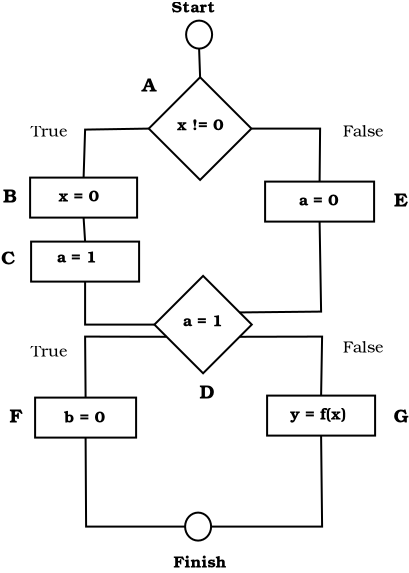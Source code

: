 <?xml version="1.0" encoding="UTF-8"?>
<dia:diagram xmlns:dia="http://www.lysator.liu.se/~alla/dia/"><dia:layer name="Background" visible="true"><dia:object type="Flowchart - Diamond" version="0" id="O0"><dia:attribute name="obj_pos"><dia:point val="14.733,5.033"/></dia:attribute><dia:attribute name="obj_bb"><dia:rectangle val="14.683,4.983;19.917,10.217"/></dia:attribute><dia:attribute name="elem_corner"><dia:point val="14.733,5.033"/></dia:attribute><dia:attribute name="elem_width"><dia:real val="5.133"/></dia:attribute><dia:attribute name="elem_height"><dia:real val="5.133"/></dia:attribute><dia:attribute name="show_background"><dia:boolean val="true"/></dia:attribute><dia:attribute name="padding"><dia:real val="0.354"/></dia:attribute><dia:attribute name="text"><dia:composite type="text"><dia:attribute name="string"><dia:string>#x != 0#</dia:string></dia:attribute><dia:attribute name="font"><dia:font name="Bookman-Demi"/></dia:attribute><dia:attribute name="height"><dia:real val="1"/></dia:attribute><dia:attribute name="pos"><dia:point val="17.3,7.9"/></dia:attribute><dia:attribute name="color"><dia:color val="#000000"/></dia:attribute><dia:attribute name="alignment"><dia:enum val="1"/></dia:attribute></dia:composite></dia:attribute></dia:object><dia:object type="Flowchart - Diamond" version="0" id="O1"><dia:attribute name="obj_pos"><dia:point val="15.015,14.965"/></dia:attribute><dia:attribute name="obj_bb"><dia:rectangle val="14.965,14.915;19.935,19.885"/></dia:attribute><dia:attribute name="elem_corner"><dia:point val="15.015,14.965"/></dia:attribute><dia:attribute name="elem_width"><dia:real val="4.869"/></dia:attribute><dia:attribute name="elem_height"><dia:real val="4.869"/></dia:attribute><dia:attribute name="show_background"><dia:boolean val="true"/></dia:attribute><dia:attribute name="padding"><dia:real val="0.354"/></dia:attribute><dia:attribute name="text"><dia:composite type="text"><dia:attribute name="string"><dia:string>#a = 1#</dia:string></dia:attribute><dia:attribute name="font"><dia:font name="Bookman-Demi"/></dia:attribute><dia:attribute name="height"><dia:real val="1"/></dia:attribute><dia:attribute name="pos"><dia:point val="17.45,17.7"/></dia:attribute><dia:attribute name="color"><dia:color val="#000000"/></dia:attribute><dia:attribute name="alignment"><dia:enum val="1"/></dia:attribute></dia:composite></dia:attribute></dia:object><dia:object type="Standard - Box" version="0" id="O2"><dia:attribute name="obj_pos"><dia:point val="8.8,10.05"/></dia:attribute><dia:attribute name="obj_bb"><dia:rectangle val="8.75,10;14.2,12.1"/></dia:attribute><dia:attribute name="elem_corner"><dia:point val="8.8,10.05"/></dia:attribute><dia:attribute name="elem_width"><dia:real val="5.35"/></dia:attribute><dia:attribute name="elem_height"><dia:real val="2"/></dia:attribute><dia:attribute name="show_background"><dia:boolean val="true"/></dia:attribute></dia:object><dia:object type="Standard - Text" version="0" id="O3"><dia:attribute name="obj_pos"><dia:point val="11.25,11.25"/></dia:attribute><dia:attribute name="obj_bb"><dia:rectangle val="10.15,10.45;12.35,11.45"/></dia:attribute><dia:attribute name="text"><dia:composite type="text"><dia:attribute name="string"><dia:string>#x = 0#</dia:string></dia:attribute><dia:attribute name="font"><dia:font name="Bookman-Demi"/></dia:attribute><dia:attribute name="height"><dia:real val="1"/></dia:attribute><dia:attribute name="pos"><dia:point val="11.25,11.25"/></dia:attribute><dia:attribute name="color"><dia:color val="#000000"/></dia:attribute><dia:attribute name="alignment"><dia:enum val="1"/></dia:attribute></dia:composite></dia:attribute></dia:object><dia:object type="Standard - Box" version="0" id="O4"><dia:attribute name="obj_pos"><dia:point val="8.85,13.25"/></dia:attribute><dia:attribute name="obj_bb"><dia:rectangle val="8.8,13.2;14.3,15.3"/></dia:attribute><dia:attribute name="elem_corner"><dia:point val="8.85,13.25"/></dia:attribute><dia:attribute name="elem_width"><dia:real val="5.4"/></dia:attribute><dia:attribute name="elem_height"><dia:real val="2"/></dia:attribute><dia:attribute name="show_background"><dia:boolean val="true"/></dia:attribute></dia:object><dia:object type="Standard - Text" version="0" id="O5"><dia:attribute name="obj_pos"><dia:point val="11.15,14.3"/></dia:attribute><dia:attribute name="obj_bb"><dia:rectangle val="10.023,13.45;12.328,14.6"/></dia:attribute><dia:attribute name="text"><dia:composite type="text"><dia:attribute name="string"><dia:string>#a = 1#</dia:string></dia:attribute><dia:attribute name="font"><dia:font name="Bookman-Demi"/></dia:attribute><dia:attribute name="height"><dia:real val="1"/></dia:attribute><dia:attribute name="pos"><dia:point val="11.15,14.3"/></dia:attribute><dia:attribute name="color"><dia:color val="#000000"/></dia:attribute><dia:attribute name="alignment"><dia:enum val="1"/></dia:attribute></dia:composite></dia:attribute></dia:object><dia:object type="Standard - Box" version="0" id="O6"><dia:attribute name="obj_pos"><dia:point val="20.55,10.25"/></dia:attribute><dia:attribute name="obj_bb"><dia:rectangle val="20.5,10.2;26.05,12.3"/></dia:attribute><dia:attribute name="elem_corner"><dia:point val="20.55,10.25"/></dia:attribute><dia:attribute name="elem_width"><dia:real val="5.45"/></dia:attribute><dia:attribute name="elem_height"><dia:real val="2"/></dia:attribute><dia:attribute name="show_background"><dia:boolean val="true"/></dia:attribute></dia:object><dia:object type="Standard - Text" version="0" id="O7"><dia:attribute name="obj_pos"><dia:point val="23.25,11.45"/></dia:attribute><dia:attribute name="obj_bb"><dia:rectangle val="22.122,10.6;24.427,11.75"/></dia:attribute><dia:attribute name="text"><dia:composite type="text"><dia:attribute name="string"><dia:string>#a = 0#</dia:string></dia:attribute><dia:attribute name="font"><dia:font name="Bookman-Demi"/></dia:attribute><dia:attribute name="height"><dia:real val="1"/></dia:attribute><dia:attribute name="pos"><dia:point val="23.25,11.45"/></dia:attribute><dia:attribute name="color"><dia:color val="#000000"/></dia:attribute><dia:attribute name="alignment"><dia:enum val="1"/></dia:attribute></dia:composite></dia:attribute></dia:object><dia:object type="Standard - Text" version="0" id="O8"><dia:attribute name="obj_pos"><dia:point val="5.75,22.6"/></dia:attribute><dia:attribute name="obj_bb"><dia:rectangle val="5.7,21.75;5.75,22.9"/></dia:attribute><dia:attribute name="text"><dia:composite type="text"><dia:attribute name="string"><dia:string>##</dia:string></dia:attribute><dia:attribute name="font"><dia:font name="Bookman-Demi"/></dia:attribute><dia:attribute name="height"><dia:real val="1"/></dia:attribute><dia:attribute name="pos"><dia:point val="5.75,22.6"/></dia:attribute><dia:attribute name="color"><dia:color val="#000000"/></dia:attribute><dia:attribute name="alignment"><dia:enum val="1"/></dia:attribute></dia:composite></dia:attribute></dia:object><dia:object type="Standard - Box" version="0" id="O9"><dia:attribute name="obj_pos"><dia:point val="9.05,21.05"/></dia:attribute><dia:attribute name="obj_bb"><dia:rectangle val="9,21;14.15,23.1"/></dia:attribute><dia:attribute name="elem_corner"><dia:point val="9.05,21.05"/></dia:attribute><dia:attribute name="elem_width"><dia:real val="5.05"/></dia:attribute><dia:attribute name="elem_height"><dia:real val="2"/></dia:attribute><dia:attribute name="show_background"><dia:boolean val="true"/></dia:attribute></dia:object><dia:object type="Standard - Box" version="0" id="O10"><dia:attribute name="obj_pos"><dia:point val="20.65,20.95"/></dia:attribute><dia:attribute name="obj_bb"><dia:rectangle val="20.6,20.9;26.1,23"/></dia:attribute><dia:attribute name="elem_corner"><dia:point val="20.65,20.95"/></dia:attribute><dia:attribute name="elem_width"><dia:real val="5.4"/></dia:attribute><dia:attribute name="elem_height"><dia:real val="2"/></dia:attribute><dia:attribute name="show_background"><dia:boolean val="true"/></dia:attribute></dia:object><dia:object type="Standard - Ellipse" version="0" id="O11"><dia:attribute name="obj_pos"><dia:point val="16.6,2.2"/></dia:attribute><dia:attribute name="obj_bb"><dia:rectangle val="16.55,2.15;17.95,3.65"/></dia:attribute><dia:attribute name="elem_corner"><dia:point val="16.6,2.2"/></dia:attribute><dia:attribute name="elem_width"><dia:real val="1.3"/></dia:attribute><dia:attribute name="elem_height"><dia:real val="1.4"/></dia:attribute></dia:object><dia:object type="Standard - Ellipse" version="0" id="O12"><dia:attribute name="obj_pos"><dia:point val="16.55,26.8"/></dia:attribute><dia:attribute name="obj_bb"><dia:rectangle val="16.5,26.75;17.9,28.25"/></dia:attribute><dia:attribute name="elem_corner"><dia:point val="16.55,26.8"/></dia:attribute><dia:attribute name="elem_width"><dia:real val="1.3"/></dia:attribute><dia:attribute name="elem_height"><dia:real val="1.4"/></dia:attribute></dia:object><dia:object type="Standard - Text" version="0" id="O13"><dia:attribute name="obj_pos"><dia:point val="11.55,22.3"/></dia:attribute><dia:attribute name="obj_bb"><dia:rectangle val="10.422,21.45;12.727,22.6"/></dia:attribute><dia:attribute name="text"><dia:composite type="text"><dia:attribute name="string"><dia:string>#b = 0#</dia:string></dia:attribute><dia:attribute name="font"><dia:font name="Bookman-Demi"/></dia:attribute><dia:attribute name="height"><dia:real val="1"/></dia:attribute><dia:attribute name="pos"><dia:point val="11.55,22.3"/></dia:attribute><dia:attribute name="color"><dia:color val="#000000"/></dia:attribute><dia:attribute name="alignment"><dia:enum val="1"/></dia:attribute></dia:composite></dia:attribute></dia:object><dia:object type="Standard - Text" version="0" id="O14"><dia:attribute name="obj_pos"><dia:point val="23.2,22.15"/></dia:attribute><dia:attribute name="obj_bb"><dia:rectangle val="21.649,21.3;24.801,22.45"/></dia:attribute><dia:attribute name="text"><dia:composite type="text"><dia:attribute name="string"><dia:string>#y = f(x)#</dia:string></dia:attribute><dia:attribute name="font"><dia:font name="Bookman-Demi"/></dia:attribute><dia:attribute name="height"><dia:real val="1"/></dia:attribute><dia:attribute name="pos"><dia:point val="23.2,22.15"/></dia:attribute><dia:attribute name="color"><dia:color val="#000000"/></dia:attribute><dia:attribute name="alignment"><dia:enum val="1"/></dia:attribute></dia:composite></dia:attribute></dia:object><dia:object type="Standard - PolyLine" version="0" id="O15"><dia:attribute name="obj_pos"><dia:point val="14.733,7.6"/></dia:attribute><dia:attribute name="obj_bb"><dia:rectangle val="11.424,7.549;14.784,10.101"/></dia:attribute><dia:attribute name="poly_points"><dia:point val="14.733,7.6"/><dia:point val="11.55,7.65"/><dia:point val="11.475,10.05"/></dia:attribute><dia:connections><dia:connection handle="0" to="O0" connection="12"/><dia:connection handle="2" to="O2" connection="1"/></dia:connections></dia:object><dia:object type="Standard - Line" version="0" id="O16"><dia:attribute name="obj_pos"><dia:point val="11.475,12.05"/></dia:attribute><dia:attribute name="obj_bb"><dia:rectangle val="11.422,11.997;11.603,13.303"/></dia:attribute><dia:attribute name="conn_endpoints"><dia:point val="11.475,12.05"/><dia:point val="11.55,13.25"/></dia:attribute><dia:attribute name="numcp"><dia:int val="1"/></dia:attribute><dia:connections><dia:connection handle="0" to="O2" connection="6"/><dia:connection handle="1" to="O4" connection="1"/></dia:connections></dia:object><dia:object type="Standard - PolyLine" version="0" id="O17"><dia:attribute name="obj_pos"><dia:point val="11.55,15.25"/></dia:attribute><dia:attribute name="obj_bb"><dia:rectangle val="11.5,15.2;15.065,17.45"/></dia:attribute><dia:attribute name="poly_points"><dia:point val="11.55,15.25"/><dia:point val="11.55,17.4"/><dia:point val="15.015,17.4"/></dia:attribute><dia:connections><dia:connection handle="0" to="O4" connection="6"/><dia:connection handle="2" to="O1" connection="12"/></dia:connections></dia:object><dia:object type="Standard - PolyLine" version="0" id="O18"><dia:attribute name="obj_pos"><dia:point val="19.867,7.6"/></dia:attribute><dia:attribute name="obj_bb"><dia:rectangle val="19.817,7.55;23.35,10.3"/></dia:attribute><dia:attribute name="poly_points"><dia:point val="19.867,7.6"/><dia:point val="23.3,7.6"/><dia:point val="23.275,10.25"/></dia:attribute><dia:connections><dia:connection handle="0" to="O0" connection="4"/><dia:connection handle="2" to="O6" connection="1"/></dia:connections></dia:object><dia:object type="Standard - PolyLine" version="0" id="O19"><dia:attribute name="obj_pos"><dia:point val="23.275,12.25"/></dia:attribute><dia:attribute name="obj_bb"><dia:rectangle val="19.226,12.199;23.4,16.842"/></dia:attribute><dia:attribute name="poly_points"><dia:point val="23.275,12.25"/><dia:point val="23.35,16.75"/><dia:point val="19.276,16.791"/></dia:attribute><dia:connections><dia:connection handle="0" to="O6" connection="6"/><dia:connection handle="2" to="O1" connection="3"/></dia:connections></dia:object><dia:object type="Standard - PolyLine" version="0" id="O20"><dia:attribute name="obj_pos"><dia:point val="15.624,18.009"/></dia:attribute><dia:attribute name="obj_bb"><dia:rectangle val="11.5,17.95;15.674,21.1"/></dia:attribute><dia:attribute name="poly_points"><dia:point val="15.624,18.009"/><dia:point val="11.55,18"/><dia:point val="11.575,21.05"/></dia:attribute><dia:connections><dia:connection handle="0" to="O1" connection="11"/><dia:connection handle="2" to="O9" connection="1"/></dia:connections></dia:object><dia:object type="Standard - PolyLine" version="0" id="O21"><dia:attribute name="obj_pos"><dia:point val="19.276,18.009"/></dia:attribute><dia:attribute name="obj_bb"><dia:rectangle val="19.226,17.95;23.45,21.001"/></dia:attribute><dia:attribute name="poly_points"><dia:point val="19.276,18.009"/><dia:point val="23.4,18"/><dia:point val="23.35,20.95"/></dia:attribute><dia:connections><dia:connection handle="0" to="O1" connection="5"/><dia:connection handle="2" to="O10" connection="1"/></dia:connections></dia:object><dia:object type="Standard - Line" version="0" id="O22"><dia:attribute name="obj_pos"><dia:point val="17.25,3.6"/></dia:attribute><dia:attribute name="obj_bb"><dia:rectangle val="17.198,3.548;17.352,5.085"/></dia:attribute><dia:attribute name="conn_endpoints"><dia:point val="17.25,3.6"/><dia:point val="17.3,5.033"/></dia:attribute><dia:attribute name="numcp"><dia:int val="1"/></dia:attribute><dia:connections><dia:connection handle="0" to="O11" connection="6"/><dia:connection handle="1" to="O0" connection="0"/></dia:connections></dia:object><dia:object type="Standard - PolyLine" version="0" id="O23"><dia:attribute name="obj_pos"><dia:point val="11.575,23.05"/></dia:attribute><dia:attribute name="obj_bb"><dia:rectangle val="11.525,23.0;16.6,27.55"/></dia:attribute><dia:attribute name="poly_points"><dia:point val="11.575,23.05"/><dia:point val="11.6,27.5"/><dia:point val="16.55,27.5"/></dia:attribute><dia:connections><dia:connection handle="0" to="O9" connection="6"/><dia:connection handle="2" to="O12" connection="3"/></dia:connections></dia:object><dia:object type="Standard - PolyLine" version="0" id="O24"><dia:attribute name="obj_pos"><dia:point val="23.35,22.95"/></dia:attribute><dia:attribute name="obj_bb"><dia:rectangle val="17.8,22.899;23.45,27.55"/></dia:attribute><dia:attribute name="poly_points"><dia:point val="23.35,22.95"/><dia:point val="23.4,27.5"/><dia:point val="17.85,27.5"/></dia:attribute><dia:connections><dia:connection handle="0" to="O10" connection="6"/><dia:connection handle="2" to="O12" connection="4"/></dia:connections></dia:object><dia:object type="Standard - Text" version="0" id="O25"><dia:attribute name="obj_pos"><dia:point val="14.75,5.75"/></dia:attribute><dia:attribute name="obj_bb"><dia:rectangle val="14.304,4.74;15.146,6.09"/></dia:attribute><dia:attribute name="text"><dia:composite type="text"><dia:attribute name="string"><dia:string>#A#</dia:string></dia:attribute><dia:attribute name="font"><dia:font name="Bookman-Demi"/></dia:attribute><dia:attribute name="height"><dia:real val="1.2"/></dia:attribute><dia:attribute name="pos"><dia:point val="14.75,5.75"/></dia:attribute><dia:attribute name="color"><dia:color val="#000000"/></dia:attribute><dia:attribute name="alignment"><dia:enum val="1"/></dia:attribute></dia:composite></dia:attribute></dia:object><dia:object type="Standard - Text" version="0" id="O26"><dia:attribute name="obj_pos"><dia:point val="7.8,11.3"/></dia:attribute><dia:attribute name="obj_bb"><dia:rectangle val="7.354,10.29;8.196,11.64"/></dia:attribute><dia:attribute name="text"><dia:composite type="text"><dia:attribute name="string"><dia:string>#B#</dia:string></dia:attribute><dia:attribute name="font"><dia:font name="Bookman-Demi"/></dia:attribute><dia:attribute name="height"><dia:real val="1.2"/></dia:attribute><dia:attribute name="pos"><dia:point val="7.8,11.3"/></dia:attribute><dia:attribute name="color"><dia:color val="#000000"/></dia:attribute><dia:attribute name="alignment"><dia:enum val="1"/></dia:attribute></dia:composite></dia:attribute></dia:object><dia:object type="Standard - Text" version="0" id="O27"><dia:attribute name="obj_pos"><dia:point val="7.7,14.4"/></dia:attribute><dia:attribute name="obj_bb"><dia:rectangle val="7.221,13.39;8.129,14.74"/></dia:attribute><dia:attribute name="text"><dia:composite type="text"><dia:attribute name="string"><dia:string>#C#</dia:string></dia:attribute><dia:attribute name="font"><dia:font name="Bookman-Demi"/></dia:attribute><dia:attribute name="height"><dia:real val="1.2"/></dia:attribute><dia:attribute name="pos"><dia:point val="7.7,14.4"/></dia:attribute><dia:attribute name="color"><dia:color val="#000000"/></dia:attribute><dia:attribute name="alignment"><dia:enum val="1"/></dia:attribute></dia:composite></dia:attribute></dia:object><dia:object type="Standard - Text" version="0" id="O28"><dia:attribute name="obj_pos"><dia:point val="17.65,21.1"/></dia:attribute><dia:attribute name="obj_bb"><dia:rectangle val="17.171,20.09;18.079,21.44"/></dia:attribute><dia:attribute name="text"><dia:composite type="text"><dia:attribute name="string"><dia:string>#D#</dia:string></dia:attribute><dia:attribute name="font"><dia:font name="Bookman-Demi"/></dia:attribute><dia:attribute name="height"><dia:real val="1.2"/></dia:attribute><dia:attribute name="pos"><dia:point val="17.65,21.1"/></dia:attribute><dia:attribute name="color"><dia:color val="#000000"/></dia:attribute><dia:attribute name="alignment"><dia:enum val="1"/></dia:attribute></dia:composite></dia:attribute></dia:object><dia:object type="Standard - Text" version="0" id="O29"><dia:attribute name="obj_pos"><dia:point val="27.35,11.5"/></dia:attribute><dia:attribute name="obj_bb"><dia:rectangle val="26.904,10.49;27.746,11.84"/></dia:attribute><dia:attribute name="text"><dia:composite type="text"><dia:attribute name="string"><dia:string>#E#</dia:string></dia:attribute><dia:attribute name="font"><dia:font name="Bookman-Demi"/></dia:attribute><dia:attribute name="height"><dia:real val="1.2"/></dia:attribute><dia:attribute name="pos"><dia:point val="27.35,11.5"/></dia:attribute><dia:attribute name="color"><dia:color val="#000000"/></dia:attribute><dia:attribute name="alignment"><dia:enum val="1"/></dia:attribute></dia:composite></dia:attribute></dia:object><dia:object type="Standard - Text" version="0" id="O30"><dia:attribute name="obj_pos"><dia:point val="8.1,22.3"/></dia:attribute><dia:attribute name="obj_bb"><dia:rectangle val="7.687,21.29;8.463,22.64"/></dia:attribute><dia:attribute name="text"><dia:composite type="text"><dia:attribute name="string"><dia:string>#F#</dia:string></dia:attribute><dia:attribute name="font"><dia:font name="Bookman-Demi"/></dia:attribute><dia:attribute name="height"><dia:real val="1.2"/></dia:attribute><dia:attribute name="pos"><dia:point val="8.1,22.3"/></dia:attribute><dia:attribute name="color"><dia:color val="#000000"/></dia:attribute><dia:attribute name="alignment"><dia:enum val="1"/></dia:attribute></dia:composite></dia:attribute></dia:object><dia:object type="Standard - Text" version="0" id="O31"><dia:attribute name="obj_pos"><dia:point val="27.35,22.3"/></dia:attribute><dia:attribute name="obj_bb"><dia:rectangle val="26.838,21.29;27.812,22.64"/></dia:attribute><dia:attribute name="text"><dia:composite type="text"><dia:attribute name="string"><dia:string>#G#</dia:string></dia:attribute><dia:attribute name="font"><dia:font name="Bookman-Demi"/></dia:attribute><dia:attribute name="height"><dia:real val="1.2"/></dia:attribute><dia:attribute name="pos"><dia:point val="27.35,22.3"/></dia:attribute><dia:attribute name="color"><dia:color val="#000000"/></dia:attribute><dia:attribute name="alignment"><dia:enum val="1"/></dia:attribute></dia:composite></dia:attribute></dia:object><dia:object type="Standard - Text" version="0" id="O32"><dia:attribute name="obj_pos"><dia:point val="9.75,8"/></dia:attribute><dia:attribute name="obj_bb"><dia:rectangle val="8.749,7.15;10.801,8.3"/></dia:attribute><dia:attribute name="text"><dia:composite type="text"><dia:attribute name="string"><dia:string>#True#</dia:string></dia:attribute><dia:attribute name="font"><dia:font name="Bookman-Light"/></dia:attribute><dia:attribute name="height"><dia:real val="1"/></dia:attribute><dia:attribute name="pos"><dia:point val="9.75,8"/></dia:attribute><dia:attribute name="color"><dia:color val="#000000"/></dia:attribute><dia:attribute name="alignment"><dia:enum val="1"/></dia:attribute></dia:composite></dia:attribute></dia:object><dia:object type="Standard - Text" version="0" id="O33"><dia:attribute name="obj_pos"><dia:point val="25.45,8"/></dia:attribute><dia:attribute name="obj_bb"><dia:rectangle val="24.256,7.15;26.694,8.3"/></dia:attribute><dia:attribute name="text"><dia:composite type="text"><dia:attribute name="string"><dia:string>#False#</dia:string></dia:attribute><dia:attribute name="font"><dia:font name="Bookman-Light"/></dia:attribute><dia:attribute name="height"><dia:real val="1"/></dia:attribute><dia:attribute name="pos"><dia:point val="25.45,8"/></dia:attribute><dia:attribute name="color"><dia:color val="#000000"/></dia:attribute><dia:attribute name="alignment"><dia:enum val="1"/></dia:attribute></dia:composite></dia:attribute></dia:object><dia:object type="Standard - Text" version="0" id="O34"><dia:attribute name="obj_pos"><dia:point val="25.45,18.8"/></dia:attribute><dia:attribute name="obj_bb"><dia:rectangle val="24.256,17.95;26.694,19.1"/></dia:attribute><dia:attribute name="text"><dia:composite type="text"><dia:attribute name="string"><dia:string>#False#</dia:string></dia:attribute><dia:attribute name="font"><dia:font name="Bookman-Light"/></dia:attribute><dia:attribute name="height"><dia:real val="1"/></dia:attribute><dia:attribute name="pos"><dia:point val="25.45,18.8"/></dia:attribute><dia:attribute name="color"><dia:color val="#000000"/></dia:attribute><dia:attribute name="alignment"><dia:enum val="1"/></dia:attribute></dia:composite></dia:attribute></dia:object><dia:object type="Standard - Text" version="0" id="O35"><dia:attribute name="obj_pos"><dia:point val="9.75,19"/></dia:attribute><dia:attribute name="obj_bb"><dia:rectangle val="8.749,18.15;10.801,19.3"/></dia:attribute><dia:attribute name="text"><dia:composite type="text"><dia:attribute name="string"><dia:string>#True#</dia:string></dia:attribute><dia:attribute name="font"><dia:font name="Bookman-Light"/></dia:attribute><dia:attribute name="height"><dia:real val="1"/></dia:attribute><dia:attribute name="pos"><dia:point val="9.75,19"/></dia:attribute><dia:attribute name="color"><dia:color val="#000000"/></dia:attribute><dia:attribute name="alignment"><dia:enum val="1"/></dia:attribute></dia:composite></dia:attribute></dia:object><dia:object type="Standard - Text" version="0" id="O36"><dia:attribute name="obj_pos"><dia:point val="16.95,1.8"/></dia:attribute><dia:attribute name="obj_bb"><dia:rectangle val="15.889,0.95;18.061,2.1"/></dia:attribute><dia:attribute name="text"><dia:composite type="text"><dia:attribute name="string"><dia:string>#Start#</dia:string></dia:attribute><dia:attribute name="font"><dia:font name="Bookman-Demi"/></dia:attribute><dia:attribute name="height"><dia:real val="1"/></dia:attribute><dia:attribute name="pos"><dia:point val="16.95,1.8"/></dia:attribute><dia:attribute name="color"><dia:color val="#000000"/></dia:attribute><dia:attribute name="alignment"><dia:enum val="1"/></dia:attribute></dia:composite></dia:attribute></dia:object><dia:object type="Standard - Text" version="0" id="O37"><dia:attribute name="obj_pos"><dia:point val="17.3,29.55"/></dia:attribute><dia:attribute name="obj_bb"><dia:rectangle val="15.963,28.7;18.686,29.85"/></dia:attribute><dia:attribute name="text"><dia:composite type="text"><dia:attribute name="string"><dia:string>#Finish#</dia:string></dia:attribute><dia:attribute name="font"><dia:font name="Bookman-Demi"/></dia:attribute><dia:attribute name="height"><dia:real val="1"/></dia:attribute><dia:attribute name="pos"><dia:point val="17.3,29.55"/></dia:attribute><dia:attribute name="color"><dia:color val="#000000"/></dia:attribute><dia:attribute name="alignment"><dia:enum val="1"/></dia:attribute></dia:composite></dia:attribute></dia:object></dia:layer></dia:diagram>
